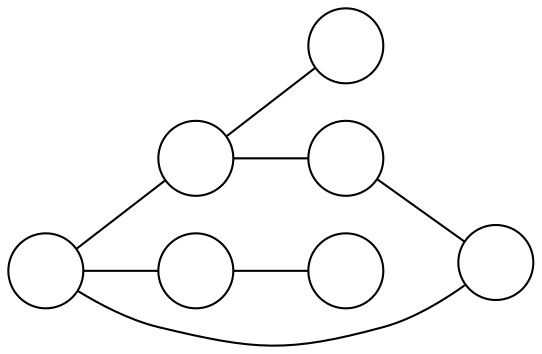 graph G
{
	graph [rankdir="LR"];

	0 [label="",shape="circle"];
	1 [label="",shape="circle"];
	2 [label="",shape="circle"];
	3 [label="",shape="circle"];
	4 [label="",shape="circle"];
	5 [label="",shape="circle"];
	6 [label="",shape="circle"];

	0 -- 1;
	1 -- 2;
	0 -- 3;
	0 -- 6;
	3 -- 4;
	1 -- 5;
	5 -- 6;
}